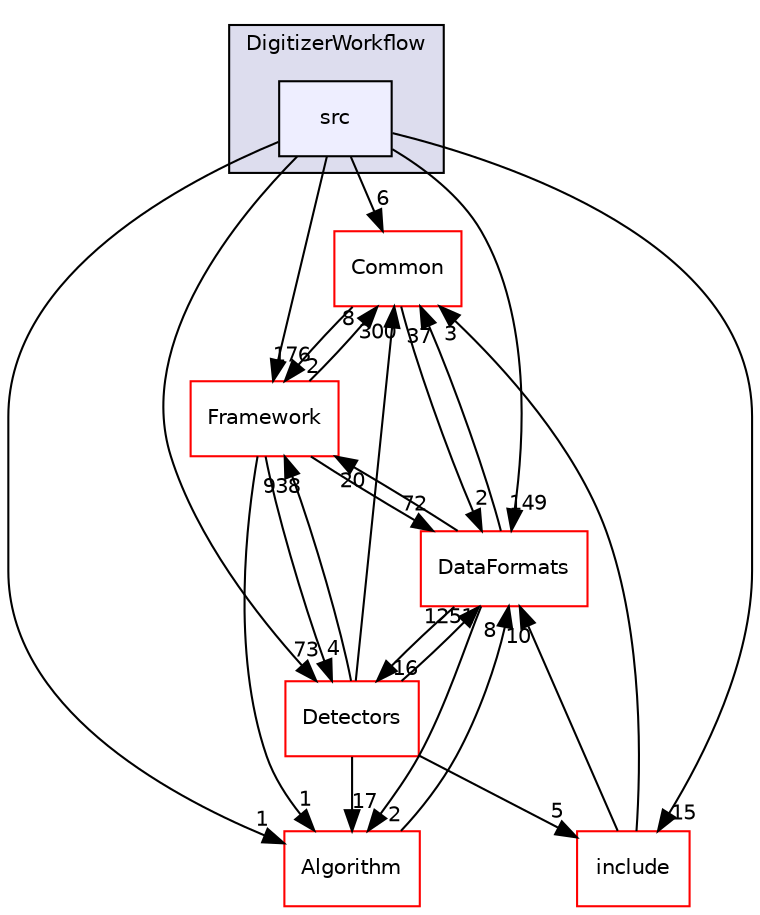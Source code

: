 digraph "/home/travis/build/AliceO2Group/AliceO2/Steer/DigitizerWorkflow/src" {
  bgcolor=transparent;
  compound=true
  node [ fontsize="10", fontname="Helvetica"];
  edge [ labelfontsize="10", labelfontname="Helvetica"];
  subgraph clusterdir_a195a20aec66d1e163ba7321e47c9d6e {
    graph [ bgcolor="#ddddee", pencolor="black", label="DigitizerWorkflow" fontname="Helvetica", fontsize="10", URL="dir_a195a20aec66d1e163ba7321e47c9d6e.html"]
  dir_86a20ab9c6baa8064a451e42ec4f4dc0 [shape=box, label="src", style="filled", fillcolor="#eeeeff", pencolor="black", URL="dir_86a20ab9c6baa8064a451e42ec4f4dc0.html"];
  }
  dir_4ab6b4cc6a7edbff49100e9123df213f [shape=box label="Common" color="red" URL="dir_4ab6b4cc6a7edbff49100e9123df213f.html"];
  dir_051dca18e802f8e9474f2e30d29c04e0 [shape=box label="Detectors" color="red" URL="dir_051dca18e802f8e9474f2e30d29c04e0.html"];
  dir_8ba487e25de5ee77e05e9dce7582cb98 [shape=box label="Algorithm" color="red" URL="dir_8ba487e25de5ee77e05e9dce7582cb98.html"];
  dir_a1435872ec32250c24e4b9798bc29a35 [shape=box label="include" color="red" URL="dir_a1435872ec32250c24e4b9798bc29a35.html"];
  dir_bcbb2cf9a3d3d83e5515c82071a07177 [shape=box label="Framework" color="red" URL="dir_bcbb2cf9a3d3d83e5515c82071a07177.html"];
  dir_2171f7ec022c5423887b07c69b2f5b48 [shape=box label="DataFormats" color="red" URL="dir_2171f7ec022c5423887b07c69b2f5b48.html"];
  dir_4ab6b4cc6a7edbff49100e9123df213f->dir_bcbb2cf9a3d3d83e5515c82071a07177 [headlabel="2", labeldistance=1.5 headhref="dir_000032_000058.html"];
  dir_4ab6b4cc6a7edbff49100e9123df213f->dir_2171f7ec022c5423887b07c69b2f5b48 [headlabel="2", labeldistance=1.5 headhref="dir_000032_000085.html"];
  dir_051dca18e802f8e9474f2e30d29c04e0->dir_4ab6b4cc6a7edbff49100e9123df213f [headlabel="300", labeldistance=1.5 headhref="dir_000044_000032.html"];
  dir_051dca18e802f8e9474f2e30d29c04e0->dir_8ba487e25de5ee77e05e9dce7582cb98 [headlabel="17", labeldistance=1.5 headhref="dir_000044_000000.html"];
  dir_051dca18e802f8e9474f2e30d29c04e0->dir_a1435872ec32250c24e4b9798bc29a35 [headlabel="5", labeldistance=1.5 headhref="dir_000044_000769.html"];
  dir_051dca18e802f8e9474f2e30d29c04e0->dir_bcbb2cf9a3d3d83e5515c82071a07177 [headlabel="938", labeldistance=1.5 headhref="dir_000044_000058.html"];
  dir_051dca18e802f8e9474f2e30d29c04e0->dir_2171f7ec022c5423887b07c69b2f5b48 [headlabel="1251", labeldistance=1.5 headhref="dir_000044_000085.html"];
  dir_86a20ab9c6baa8064a451e42ec4f4dc0->dir_4ab6b4cc6a7edbff49100e9123df213f [headlabel="6", labeldistance=1.5 headhref="dir_000490_000032.html"];
  dir_86a20ab9c6baa8064a451e42ec4f4dc0->dir_051dca18e802f8e9474f2e30d29c04e0 [headlabel="73", labeldistance=1.5 headhref="dir_000490_000044.html"];
  dir_86a20ab9c6baa8064a451e42ec4f4dc0->dir_8ba487e25de5ee77e05e9dce7582cb98 [headlabel="1", labeldistance=1.5 headhref="dir_000490_000000.html"];
  dir_86a20ab9c6baa8064a451e42ec4f4dc0->dir_a1435872ec32250c24e4b9798bc29a35 [headlabel="15", labeldistance=1.5 headhref="dir_000490_000769.html"];
  dir_86a20ab9c6baa8064a451e42ec4f4dc0->dir_bcbb2cf9a3d3d83e5515c82071a07177 [headlabel="176", labeldistance=1.5 headhref="dir_000490_000058.html"];
  dir_86a20ab9c6baa8064a451e42ec4f4dc0->dir_2171f7ec022c5423887b07c69b2f5b48 [headlabel="149", labeldistance=1.5 headhref="dir_000490_000085.html"];
  dir_8ba487e25de5ee77e05e9dce7582cb98->dir_2171f7ec022c5423887b07c69b2f5b48 [headlabel="8", labeldistance=1.5 headhref="dir_000000_000085.html"];
  dir_a1435872ec32250c24e4b9798bc29a35->dir_4ab6b4cc6a7edbff49100e9123df213f [headlabel="3", labeldistance=1.5 headhref="dir_000769_000032.html"];
  dir_a1435872ec32250c24e4b9798bc29a35->dir_2171f7ec022c5423887b07c69b2f5b48 [headlabel="10", labeldistance=1.5 headhref="dir_000769_000085.html"];
  dir_bcbb2cf9a3d3d83e5515c82071a07177->dir_4ab6b4cc6a7edbff49100e9123df213f [headlabel="8", labeldistance=1.5 headhref="dir_000058_000032.html"];
  dir_bcbb2cf9a3d3d83e5515c82071a07177->dir_051dca18e802f8e9474f2e30d29c04e0 [headlabel="4", labeldistance=1.5 headhref="dir_000058_000044.html"];
  dir_bcbb2cf9a3d3d83e5515c82071a07177->dir_8ba487e25de5ee77e05e9dce7582cb98 [headlabel="1", labeldistance=1.5 headhref="dir_000058_000000.html"];
  dir_bcbb2cf9a3d3d83e5515c82071a07177->dir_2171f7ec022c5423887b07c69b2f5b48 [headlabel="72", labeldistance=1.5 headhref="dir_000058_000085.html"];
  dir_2171f7ec022c5423887b07c69b2f5b48->dir_4ab6b4cc6a7edbff49100e9123df213f [headlabel="37", labeldistance=1.5 headhref="dir_000085_000032.html"];
  dir_2171f7ec022c5423887b07c69b2f5b48->dir_051dca18e802f8e9474f2e30d29c04e0 [headlabel="16", labeldistance=1.5 headhref="dir_000085_000044.html"];
  dir_2171f7ec022c5423887b07c69b2f5b48->dir_8ba487e25de5ee77e05e9dce7582cb98 [headlabel="2", labeldistance=1.5 headhref="dir_000085_000000.html"];
  dir_2171f7ec022c5423887b07c69b2f5b48->dir_bcbb2cf9a3d3d83e5515c82071a07177 [headlabel="20", labeldistance=1.5 headhref="dir_000085_000058.html"];
}

